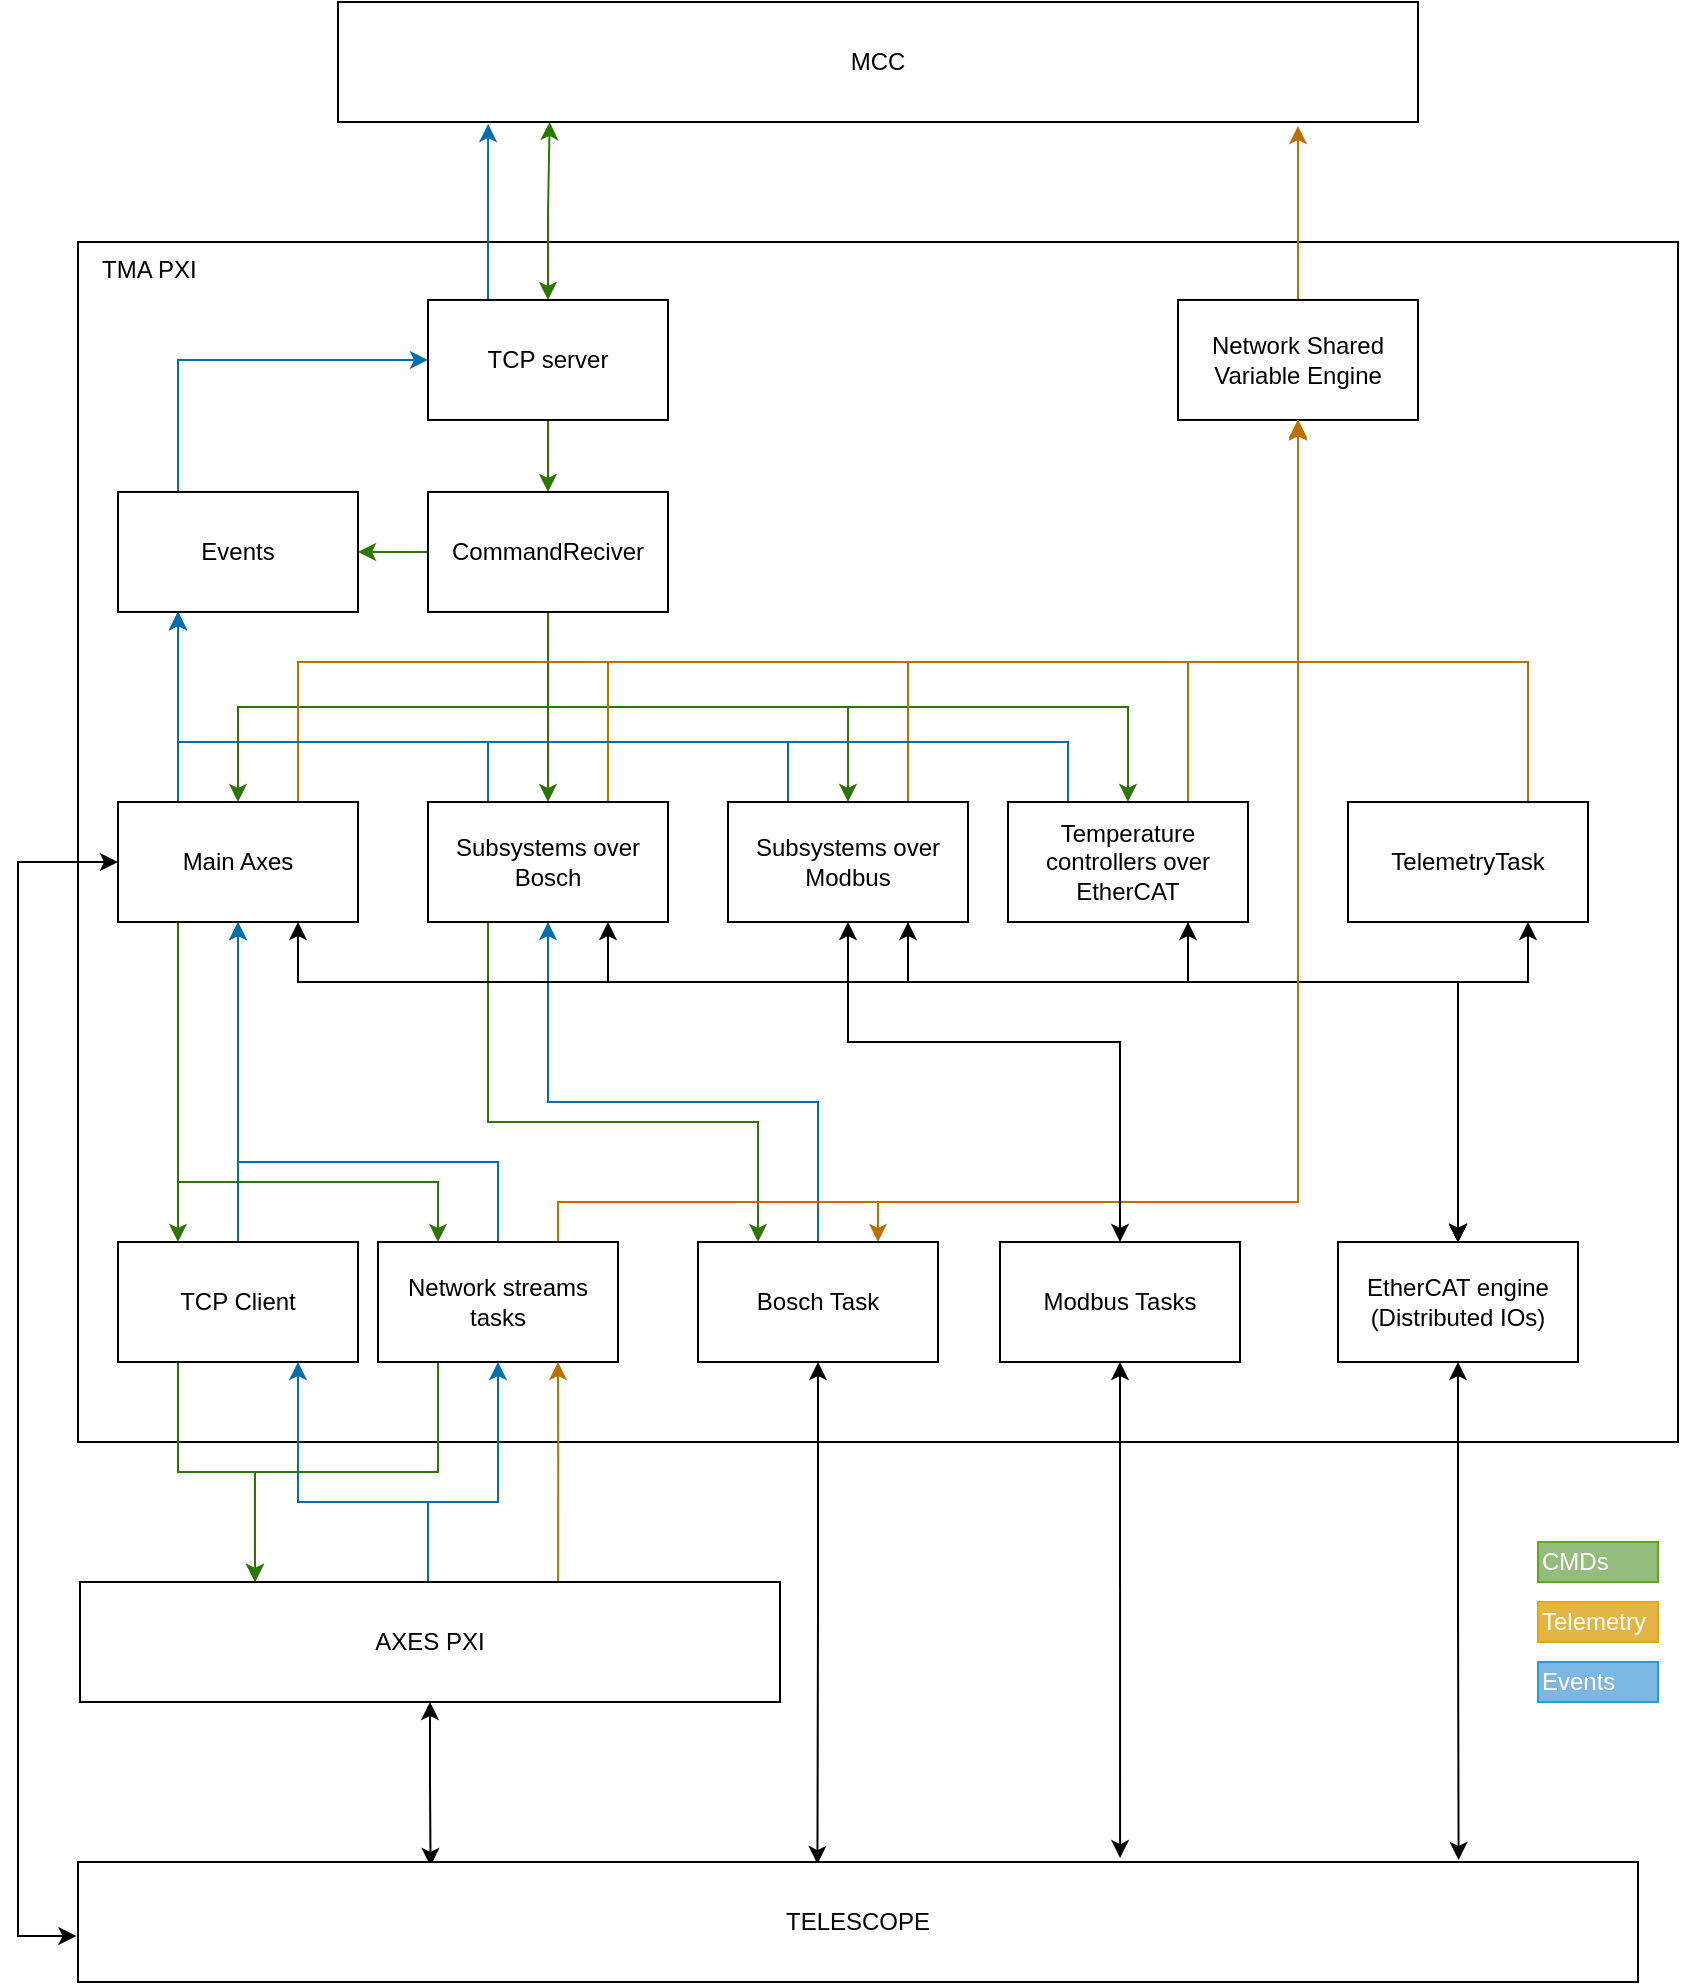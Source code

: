 <mxfile version="14.1.8" type="device"><diagram id="cfXxJwJyiJcRXmtnhTAx" name="TMAPXI"><mxGraphModel dx="2249" dy="1991" grid="1" gridSize="10" guides="1" tooltips="1" connect="1" arrows="1" fold="1" page="1" pageScale="1" pageWidth="827" pageHeight="1169" math="0" shadow="0"><root><mxCell id="0"/><mxCell id="1" parent="0"/><mxCell id="w6MFnax3l0rzbqDg6S6w-17" value="&amp;nbsp; &amp;nbsp;TMA PXI" style="rounded=0;whiteSpace=wrap;html=1;align=left;verticalAlign=top;labelPosition=center;verticalLabelPosition=middle;" vertex="1" parent="1"><mxGeometry x="10" y="100" width="800" height="600" as="geometry"/></mxCell><mxCell id="w6MFnax3l0rzbqDg6S6w-11" value="" style="edgeStyle=orthogonalEdgeStyle;rounded=0;orthogonalLoop=1;jettySize=auto;html=1;fillColor=#60a917;strokeColor=#2D7600;" edge="1" parent="1" source="w6MFnax3l0rzbqDg6S6w-1" target="w6MFnax3l0rzbqDg6S6w-2"><mxGeometry relative="1" as="geometry"/></mxCell><mxCell id="w6MFnax3l0rzbqDg6S6w-90" style="edgeStyle=orthogonalEdgeStyle;rounded=0;orthogonalLoop=1;jettySize=auto;html=1;exitX=0.5;exitY=0;exitDx=0;exitDy=0;entryX=0.196;entryY=1;entryDx=0;entryDy=0;entryPerimeter=0;startArrow=classic;startFill=1;endArrow=classic;endFill=1;fillColor=#60a917;strokeColor=#2D7600;" edge="1" parent="1" source="w6MFnax3l0rzbqDg6S6w-1" target="w6MFnax3l0rzbqDg6S6w-13"><mxGeometry relative="1" as="geometry"/></mxCell><mxCell id="w6MFnax3l0rzbqDg6S6w-91" style="edgeStyle=orthogonalEdgeStyle;rounded=0;orthogonalLoop=1;jettySize=auto;html=1;exitX=0.25;exitY=0;exitDx=0;exitDy=0;entryX=0.139;entryY=1.017;entryDx=0;entryDy=0;entryPerimeter=0;startArrow=none;startFill=0;endArrow=classic;endFill=1;fillColor=#1ba1e2;strokeColor=#006EAF;" edge="1" parent="1" source="w6MFnax3l0rzbqDg6S6w-1" target="w6MFnax3l0rzbqDg6S6w-13"><mxGeometry relative="1" as="geometry"/></mxCell><mxCell id="w6MFnax3l0rzbqDg6S6w-1" value="TCP server" style="rounded=0;whiteSpace=wrap;html=1;" vertex="1" parent="1"><mxGeometry x="185" y="128.98" width="120" height="60" as="geometry"/></mxCell><mxCell id="w6MFnax3l0rzbqDg6S6w-83" style="edgeStyle=orthogonalEdgeStyle;rounded=0;orthogonalLoop=1;jettySize=auto;html=1;exitX=0.5;exitY=1;exitDx=0;exitDy=0;startArrow=none;startFill=0;endArrow=classic;endFill=1;fillColor=#60a917;strokeColor=#2D7600;" edge="1" parent="1" source="w6MFnax3l0rzbqDg6S6w-2" target="w6MFnax3l0rzbqDg6S6w-3"><mxGeometry relative="1" as="geometry"/></mxCell><mxCell id="w6MFnax3l0rzbqDg6S6w-84" style="edgeStyle=orthogonalEdgeStyle;rounded=0;orthogonalLoop=1;jettySize=auto;html=1;exitX=0.5;exitY=1;exitDx=0;exitDy=0;startArrow=none;startFill=0;endArrow=classic;endFill=1;fillColor=#60a917;strokeColor=#2D7600;" edge="1" parent="1" source="w6MFnax3l0rzbqDg6S6w-2" target="w6MFnax3l0rzbqDg6S6w-4"><mxGeometry relative="1" as="geometry"/></mxCell><mxCell id="w6MFnax3l0rzbqDg6S6w-85" style="edgeStyle=orthogonalEdgeStyle;rounded=0;orthogonalLoop=1;jettySize=auto;html=1;exitX=0.5;exitY=1;exitDx=0;exitDy=0;entryX=0.5;entryY=0;entryDx=0;entryDy=0;startArrow=none;startFill=0;endArrow=classic;endFill=1;fillColor=#60a917;strokeColor=#2D7600;" edge="1" parent="1" source="w6MFnax3l0rzbqDg6S6w-2" target="w6MFnax3l0rzbqDg6S6w-9"><mxGeometry relative="1" as="geometry"/></mxCell><mxCell id="w6MFnax3l0rzbqDg6S6w-86" style="edgeStyle=orthogonalEdgeStyle;rounded=0;orthogonalLoop=1;jettySize=auto;html=1;exitX=0.5;exitY=1;exitDx=0;exitDy=0;entryX=0.5;entryY=0;entryDx=0;entryDy=0;startArrow=none;startFill=0;endArrow=classic;endFill=1;fillColor=#60a917;strokeColor=#2D7600;" edge="1" parent="1" source="w6MFnax3l0rzbqDg6S6w-2" target="w6MFnax3l0rzbqDg6S6w-56"><mxGeometry relative="1" as="geometry"/></mxCell><mxCell id="w6MFnax3l0rzbqDg6S6w-101" style="edgeStyle=orthogonalEdgeStyle;rounded=0;orthogonalLoop=1;jettySize=auto;html=1;exitX=0;exitY=0.5;exitDx=0;exitDy=0;entryX=1;entryY=0.5;entryDx=0;entryDy=0;startArrow=none;startFill=0;endArrow=classic;endFill=1;fillColor=#60a917;strokeColor=#2D7600;" edge="1" parent="1" source="w6MFnax3l0rzbqDg6S6w-2" target="w6MFnax3l0rzbqDg6S6w-99"><mxGeometry relative="1" as="geometry"/></mxCell><mxCell id="w6MFnax3l0rzbqDg6S6w-2" value="CommandReciver" style="rounded=0;whiteSpace=wrap;html=1;" vertex="1" parent="1"><mxGeometry x="185" y="224.98" width="120" height="60" as="geometry"/></mxCell><mxCell id="w6MFnax3l0rzbqDg6S6w-34" style="edgeStyle=orthogonalEdgeStyle;rounded=0;orthogonalLoop=1;jettySize=auto;html=1;exitX=0.25;exitY=0;exitDx=0;exitDy=0;entryX=0.25;entryY=1;entryDx=0;entryDy=0;fillColor=#1ba1e2;strokeColor=#006EAF;" edge="1" parent="1" source="w6MFnax3l0rzbqDg6S6w-3" target="w6MFnax3l0rzbqDg6S6w-99"><mxGeometry relative="1" as="geometry"/></mxCell><mxCell id="w6MFnax3l0rzbqDg6S6w-58" style="edgeStyle=orthogonalEdgeStyle;rounded=0;orthogonalLoop=1;jettySize=auto;html=1;exitX=0.25;exitY=1;exitDx=0;exitDy=0;entryX=0.25;entryY=0;entryDx=0;entryDy=0;startArrow=none;startFill=0;endArrow=classic;endFill=1;fillColor=#60a917;strokeColor=#2D7600;" edge="1" parent="1" source="w6MFnax3l0rzbqDg6S6w-3" target="w6MFnax3l0rzbqDg6S6w-16"><mxGeometry relative="1" as="geometry"/></mxCell><mxCell id="w6MFnax3l0rzbqDg6S6w-59" style="edgeStyle=orthogonalEdgeStyle;rounded=0;orthogonalLoop=1;jettySize=auto;html=1;exitX=0;exitY=0.5;exitDx=0;exitDy=0;entryX=-0.001;entryY=0.617;entryDx=0;entryDy=0;entryPerimeter=0;startArrow=classic;startFill=1;endArrow=classic;endFill=1;" edge="1" parent="1" source="w6MFnax3l0rzbqDg6S6w-3" target="w6MFnax3l0rzbqDg6S6w-19"><mxGeometry relative="1" as="geometry"><Array as="points"><mxPoint x="-20" y="410"/><mxPoint x="-20" y="947"/></Array></mxGeometry></mxCell><mxCell id="w6MFnax3l0rzbqDg6S6w-66" style="edgeStyle=orthogonalEdgeStyle;rounded=0;orthogonalLoop=1;jettySize=auto;html=1;exitX=0.25;exitY=1;exitDx=0;exitDy=0;entryX=0.25;entryY=0;entryDx=0;entryDy=0;startArrow=none;startFill=0;endArrow=classic;endFill=1;fillColor=#60a917;strokeColor=#2D7600;" edge="1" parent="1" source="w6MFnax3l0rzbqDg6S6w-3" target="w6MFnax3l0rzbqDg6S6w-15"><mxGeometry relative="1" as="geometry"><Array as="points"><mxPoint x="60" y="570"/><mxPoint x="190" y="570"/></Array></mxGeometry></mxCell><mxCell id="w6MFnax3l0rzbqDg6S6w-92" style="edgeStyle=orthogonalEdgeStyle;rounded=0;orthogonalLoop=1;jettySize=auto;html=1;exitX=0.75;exitY=0;exitDx=0;exitDy=0;entryX=0.5;entryY=1;entryDx=0;entryDy=0;startArrow=none;startFill=0;endArrow=classic;endFill=1;fillColor=#f0a30a;strokeColor=#BD7000;" edge="1" parent="1" source="w6MFnax3l0rzbqDg6S6w-3" target="w6MFnax3l0rzbqDg6S6w-5"><mxGeometry relative="1" as="geometry"><Array as="points"><mxPoint x="120" y="310"/><mxPoint x="620" y="310"/></Array></mxGeometry></mxCell><mxCell id="w6MFnax3l0rzbqDg6S6w-3" value="Main Axes" style="rounded=0;whiteSpace=wrap;html=1;" vertex="1" parent="1"><mxGeometry x="30" y="380" width="120" height="60" as="geometry"/></mxCell><mxCell id="w6MFnax3l0rzbqDg6S6w-69" style="edgeStyle=orthogonalEdgeStyle;rounded=0;orthogonalLoop=1;jettySize=auto;html=1;exitX=0.25;exitY=1;exitDx=0;exitDy=0;entryX=0.25;entryY=0;entryDx=0;entryDy=0;startArrow=none;startFill=0;endArrow=classic;endFill=1;fillColor=#60a917;strokeColor=#2D7600;" edge="1" parent="1" source="w6MFnax3l0rzbqDg6S6w-4" target="w6MFnax3l0rzbqDg6S6w-8"><mxGeometry relative="1" as="geometry"><Array as="points"><mxPoint x="215" y="540"/><mxPoint x="350" y="540"/></Array></mxGeometry></mxCell><mxCell id="w6MFnax3l0rzbqDg6S6w-70" style="edgeStyle=orthogonalEdgeStyle;rounded=0;orthogonalLoop=1;jettySize=auto;html=1;exitX=0.5;exitY=1;exitDx=0;exitDy=0;startArrow=classic;startFill=1;endArrow=none;endFill=0;fillColor=#1ba1e2;strokeColor=#006EAF;" edge="1" parent="1" source="w6MFnax3l0rzbqDg6S6w-4" target="w6MFnax3l0rzbqDg6S6w-8"><mxGeometry relative="1" as="geometry"><Array as="points"><mxPoint x="245" y="530"/><mxPoint x="380" y="530"/></Array></mxGeometry></mxCell><mxCell id="w6MFnax3l0rzbqDg6S6w-87" style="edgeStyle=orthogonalEdgeStyle;rounded=0;orthogonalLoop=1;jettySize=auto;html=1;exitX=0.25;exitY=0;exitDx=0;exitDy=0;entryX=0.25;entryY=1;entryDx=0;entryDy=0;startArrow=none;startFill=0;endArrow=classic;endFill=1;fillColor=#1ba1e2;strokeColor=#006EAF;" edge="1" parent="1" source="w6MFnax3l0rzbqDg6S6w-4" target="w6MFnax3l0rzbqDg6S6w-99"><mxGeometry relative="1" as="geometry"><Array as="points"><mxPoint x="215" y="350"/><mxPoint x="60" y="350"/></Array></mxGeometry></mxCell><mxCell id="w6MFnax3l0rzbqDg6S6w-93" style="edgeStyle=orthogonalEdgeStyle;rounded=0;orthogonalLoop=1;jettySize=auto;html=1;exitX=0.75;exitY=0;exitDx=0;exitDy=0;startArrow=none;startFill=0;endArrow=classic;endFill=1;fillColor=#f0a30a;strokeColor=#BD7000;" edge="1" parent="1" source="w6MFnax3l0rzbqDg6S6w-4"><mxGeometry relative="1" as="geometry"><mxPoint x="620" y="190" as="targetPoint"/><Array as="points"><mxPoint x="275" y="310"/><mxPoint x="620" y="310"/></Array></mxGeometry></mxCell><mxCell id="w6MFnax3l0rzbqDg6S6w-4" value="Subsystems over Bosch" style="rounded=0;whiteSpace=wrap;html=1;" vertex="1" parent="1"><mxGeometry x="185" y="380" width="120" height="60" as="geometry"/></mxCell><mxCell id="w6MFnax3l0rzbqDg6S6w-54" style="edgeStyle=orthogonalEdgeStyle;rounded=0;orthogonalLoop=1;jettySize=auto;html=1;exitX=0.5;exitY=0;exitDx=0;exitDy=0;startArrow=none;startFill=0;fillColor=#f0a30a;strokeColor=#BD7000;" edge="1" parent="1" source="w6MFnax3l0rzbqDg6S6w-5"><mxGeometry relative="1" as="geometry"><mxPoint x="620" y="42" as="targetPoint"/></mxGeometry></mxCell><mxCell id="w6MFnax3l0rzbqDg6S6w-5" value="Network Shared Variable Engine" style="rounded=0;whiteSpace=wrap;html=1;" vertex="1" parent="1"><mxGeometry x="560" y="128.98" width="120" height="60" as="geometry"/></mxCell><mxCell id="w6MFnax3l0rzbqDg6S6w-28" style="edgeStyle=orthogonalEdgeStyle;rounded=0;orthogonalLoop=1;jettySize=auto;html=1;exitX=0.5;exitY=1;exitDx=0;exitDy=0;entryX=0.885;entryY=-0.017;entryDx=0;entryDy=0;entryPerimeter=0;startArrow=classic;startFill=1;" edge="1" parent="1" source="w6MFnax3l0rzbqDg6S6w-7" target="w6MFnax3l0rzbqDg6S6w-19"><mxGeometry relative="1" as="geometry"/></mxCell><mxCell id="w6MFnax3l0rzbqDg6S6w-61" style="edgeStyle=orthogonalEdgeStyle;rounded=0;orthogonalLoop=1;jettySize=auto;html=1;exitX=0.5;exitY=0;exitDx=0;exitDy=0;entryX=0.75;entryY=1;entryDx=0;entryDy=0;startArrow=classic;startFill=1;endArrow=classic;endFill=1;" edge="1" parent="1" source="w6MFnax3l0rzbqDg6S6w-7" target="w6MFnax3l0rzbqDg6S6w-12"><mxGeometry relative="1" as="geometry"><Array as="points"><mxPoint x="700" y="470"/><mxPoint x="735" y="470"/></Array></mxGeometry></mxCell><mxCell id="w6MFnax3l0rzbqDg6S6w-62" style="edgeStyle=orthogonalEdgeStyle;rounded=0;orthogonalLoop=1;jettySize=auto;html=1;exitX=0.5;exitY=0;exitDx=0;exitDy=0;entryX=0.75;entryY=1;entryDx=0;entryDy=0;startArrow=classic;startFill=1;endArrow=classic;endFill=1;" edge="1" parent="1" source="w6MFnax3l0rzbqDg6S6w-7" target="w6MFnax3l0rzbqDg6S6w-56"><mxGeometry relative="1" as="geometry"><Array as="points"><mxPoint x="700" y="470"/><mxPoint x="565" y="470"/></Array></mxGeometry></mxCell><mxCell id="w6MFnax3l0rzbqDg6S6w-63" style="edgeStyle=orthogonalEdgeStyle;rounded=0;orthogonalLoop=1;jettySize=auto;html=1;exitX=0.5;exitY=0;exitDx=0;exitDy=0;entryX=0.75;entryY=1;entryDx=0;entryDy=0;startArrow=classic;startFill=1;endArrow=classic;endFill=1;" edge="1" parent="1" source="w6MFnax3l0rzbqDg6S6w-7" target="w6MFnax3l0rzbqDg6S6w-4"><mxGeometry relative="1" as="geometry"><Array as="points"><mxPoint x="700" y="470"/><mxPoint x="275" y="470"/></Array></mxGeometry></mxCell><mxCell id="w6MFnax3l0rzbqDg6S6w-64" style="edgeStyle=orthogonalEdgeStyle;rounded=0;orthogonalLoop=1;jettySize=auto;html=1;exitX=0.5;exitY=0;exitDx=0;exitDy=0;entryX=0.75;entryY=1;entryDx=0;entryDy=0;startArrow=classic;startFill=1;endArrow=classic;endFill=1;" edge="1" parent="1" source="w6MFnax3l0rzbqDg6S6w-7" target="w6MFnax3l0rzbqDg6S6w-3"><mxGeometry relative="1" as="geometry"><Array as="points"><mxPoint x="700" y="470"/><mxPoint x="120" y="470"/></Array></mxGeometry></mxCell><mxCell id="w6MFnax3l0rzbqDg6S6w-65" style="edgeStyle=orthogonalEdgeStyle;rounded=0;orthogonalLoop=1;jettySize=auto;html=1;exitX=0.5;exitY=0;exitDx=0;exitDy=0;entryX=0.75;entryY=1;entryDx=0;entryDy=0;startArrow=classic;startFill=1;endArrow=classic;endFill=1;" edge="1" parent="1" source="w6MFnax3l0rzbqDg6S6w-7" target="w6MFnax3l0rzbqDg6S6w-9"><mxGeometry relative="1" as="geometry"><Array as="points"><mxPoint x="700" y="470"/><mxPoint x="425" y="470"/></Array></mxGeometry></mxCell><mxCell id="w6MFnax3l0rzbqDg6S6w-7" value="EtherCAT engine&lt;br&gt;(Distributed IOs)" style="rounded=0;whiteSpace=wrap;html=1;" vertex="1" parent="1"><mxGeometry x="640" y="600" width="120" height="60" as="geometry"/></mxCell><mxCell id="w6MFnax3l0rzbqDg6S6w-27" style="edgeStyle=orthogonalEdgeStyle;rounded=0;orthogonalLoop=1;jettySize=auto;html=1;exitX=0.5;exitY=1;exitDx=0;exitDy=0;entryX=0.474;entryY=0.017;entryDx=0;entryDy=0;entryPerimeter=0;startArrow=classic;startFill=1;" edge="1" parent="1" source="w6MFnax3l0rzbqDg6S6w-8" target="w6MFnax3l0rzbqDg6S6w-19"><mxGeometry relative="1" as="geometry"/></mxCell><mxCell id="w6MFnax3l0rzbqDg6S6w-75" style="edgeStyle=orthogonalEdgeStyle;rounded=0;orthogonalLoop=1;jettySize=auto;html=1;exitX=0.75;exitY=0;exitDx=0;exitDy=0;entryX=0.5;entryY=1;entryDx=0;entryDy=0;startArrow=classic;startFill=1;endArrow=none;endFill=0;fillColor=#f0a30a;strokeColor=#BD7000;" edge="1" parent="1" source="w6MFnax3l0rzbqDg6S6w-8" target="w6MFnax3l0rzbqDg6S6w-5"><mxGeometry relative="1" as="geometry"><Array as="points"><mxPoint x="410" y="580"/><mxPoint x="620" y="580"/></Array></mxGeometry></mxCell><mxCell id="w6MFnax3l0rzbqDg6S6w-8" value="Bosch Task" style="rounded=0;whiteSpace=wrap;html=1;" vertex="1" parent="1"><mxGeometry x="320" y="600" width="120" height="60" as="geometry"/></mxCell><mxCell id="w6MFnax3l0rzbqDg6S6w-88" style="edgeStyle=orthogonalEdgeStyle;rounded=0;orthogonalLoop=1;jettySize=auto;html=1;exitX=0.25;exitY=0;exitDx=0;exitDy=0;startArrow=none;startFill=0;endArrow=classic;endFill=1;entryX=0.25;entryY=1;entryDx=0;entryDy=0;fillColor=#1ba1e2;strokeColor=#006EAF;" edge="1" parent="1" source="w6MFnax3l0rzbqDg6S6w-9" target="w6MFnax3l0rzbqDg6S6w-99"><mxGeometry relative="1" as="geometry"><mxPoint x="180" y="160" as="targetPoint"/><Array as="points"><mxPoint x="365" y="350"/><mxPoint x="60" y="350"/></Array></mxGeometry></mxCell><mxCell id="w6MFnax3l0rzbqDg6S6w-94" style="edgeStyle=orthogonalEdgeStyle;rounded=0;orthogonalLoop=1;jettySize=auto;html=1;exitX=0.75;exitY=0;exitDx=0;exitDy=0;startArrow=none;startFill=0;endArrow=classic;endFill=1;fillColor=#f0a30a;strokeColor=#BD7000;" edge="1" parent="1" source="w6MFnax3l0rzbqDg6S6w-9"><mxGeometry relative="1" as="geometry"><mxPoint x="620" y="190" as="targetPoint"/><Array as="points"><mxPoint x="425" y="310"/><mxPoint x="620" y="310"/></Array></mxGeometry></mxCell><mxCell id="w6MFnax3l0rzbqDg6S6w-9" value="Subsystems over Modbus" style="rounded=0;whiteSpace=wrap;html=1;" vertex="1" parent="1"><mxGeometry x="335" y="380" width="120" height="60" as="geometry"/></mxCell><mxCell id="w6MFnax3l0rzbqDg6S6w-40" style="edgeStyle=orthogonalEdgeStyle;rounded=0;orthogonalLoop=1;jettySize=auto;html=1;exitX=0.75;exitY=0;exitDx=0;exitDy=0;entryX=0.5;entryY=1;entryDx=0;entryDy=0;fillColor=#f0a30a;strokeColor=#BD7000;" edge="1" parent="1" source="w6MFnax3l0rzbqDg6S6w-12" target="w6MFnax3l0rzbqDg6S6w-5"><mxGeometry relative="1" as="geometry"><Array as="points"><mxPoint x="735" y="310"/><mxPoint x="620" y="310"/></Array></mxGeometry></mxCell><mxCell id="w6MFnax3l0rzbqDg6S6w-12" value="TelemetryTask" style="rounded=0;whiteSpace=wrap;html=1;" vertex="1" parent="1"><mxGeometry x="645" y="380" width="120" height="60" as="geometry"/></mxCell><mxCell id="w6MFnax3l0rzbqDg6S6w-13" value="MCC" style="rounded=0;whiteSpace=wrap;html=1;" vertex="1" parent="1"><mxGeometry x="140" y="-20" width="540" height="60" as="geometry"/></mxCell><mxCell id="w6MFnax3l0rzbqDg6S6w-22" style="edgeStyle=orthogonalEdgeStyle;rounded=0;orthogonalLoop=1;jettySize=auto;html=1;exitX=0.25;exitY=1;exitDx=0;exitDy=0;fillColor=#60a917;strokeColor=#2D7600;entryX=0.25;entryY=0;entryDx=0;entryDy=0;" edge="1" parent="1" source="w6MFnax3l0rzbqDg6S6w-15" target="w6MFnax3l0rzbqDg6S6w-18"><mxGeometry relative="1" as="geometry"/></mxCell><mxCell id="w6MFnax3l0rzbqDg6S6w-29" style="edgeStyle=orthogonalEdgeStyle;rounded=0;orthogonalLoop=1;jettySize=auto;html=1;exitX=0.75;exitY=0;exitDx=0;exitDy=0;entryX=0.5;entryY=1;entryDx=0;entryDy=0;fillColor=#f0a30a;strokeColor=#BD7000;" edge="1" parent="1" source="w6MFnax3l0rzbqDg6S6w-15" target="w6MFnax3l0rzbqDg6S6w-5"><mxGeometry relative="1" as="geometry"><mxPoint x="430" y="720" as="targetPoint"/><Array as="points"><mxPoint x="250" y="580"/><mxPoint x="620" y="580"/></Array></mxGeometry></mxCell><mxCell id="w6MFnax3l0rzbqDg6S6w-68" style="edgeStyle=orthogonalEdgeStyle;rounded=0;orthogonalLoop=1;jettySize=auto;html=1;exitX=0.5;exitY=0;exitDx=0;exitDy=0;startArrow=none;startFill=0;endArrow=classic;endFill=1;fillColor=#1ba1e2;strokeColor=#006EAF;" edge="1" parent="1" source="w6MFnax3l0rzbqDg6S6w-15"><mxGeometry relative="1" as="geometry"><mxPoint x="90" y="440" as="targetPoint"/><Array as="points"><mxPoint x="220" y="560"/><mxPoint x="90" y="560"/></Array></mxGeometry></mxCell><mxCell id="w6MFnax3l0rzbqDg6S6w-15" value="Network streams tasks" style="rounded=0;whiteSpace=wrap;html=1;" vertex="1" parent="1"><mxGeometry x="160" y="600" width="120" height="60" as="geometry"/></mxCell><mxCell id="w6MFnax3l0rzbqDg6S6w-20" style="edgeStyle=orthogonalEdgeStyle;rounded=0;orthogonalLoop=1;jettySize=auto;html=1;exitX=0.25;exitY=1;exitDx=0;exitDy=0;entryX=0.25;entryY=0;entryDx=0;entryDy=0;fillColor=#60a917;strokeColor=#2D7600;" edge="1" parent="1" source="w6MFnax3l0rzbqDg6S6w-16" target="w6MFnax3l0rzbqDg6S6w-18"><mxGeometry relative="1" as="geometry"><mxPoint x="100" y="750" as="targetPoint"/></mxGeometry></mxCell><mxCell id="w6MFnax3l0rzbqDg6S6w-67" style="edgeStyle=orthogonalEdgeStyle;rounded=0;orthogonalLoop=1;jettySize=auto;html=1;exitX=0.5;exitY=0;exitDx=0;exitDy=0;entryX=0.5;entryY=1;entryDx=0;entryDy=0;startArrow=none;startFill=0;endArrow=classic;endFill=1;fillColor=#1ba1e2;strokeColor=#006EAF;" edge="1" parent="1" source="w6MFnax3l0rzbqDg6S6w-16" target="w6MFnax3l0rzbqDg6S6w-3"><mxGeometry relative="1" as="geometry"/></mxCell><mxCell id="w6MFnax3l0rzbqDg6S6w-16" value="TCP Client" style="rounded=0;whiteSpace=wrap;html=1;" vertex="1" parent="1"><mxGeometry x="30" y="600" width="120" height="60" as="geometry"/></mxCell><mxCell id="w6MFnax3l0rzbqDg6S6w-23" style="edgeStyle=orthogonalEdgeStyle;rounded=0;orthogonalLoop=1;jettySize=auto;html=1;exitX=0.5;exitY=0;exitDx=0;exitDy=0;entryX=0.75;entryY=1;entryDx=0;entryDy=0;fillColor=#1ba1e2;strokeColor=#006EAF;" edge="1" parent="1" source="w6MFnax3l0rzbqDg6S6w-18" target="w6MFnax3l0rzbqDg6S6w-16"><mxGeometry relative="1" as="geometry"><Array as="points"><mxPoint x="185" y="730"/><mxPoint x="120" y="730"/></Array></mxGeometry></mxCell><mxCell id="w6MFnax3l0rzbqDg6S6w-24" style="edgeStyle=orthogonalEdgeStyle;rounded=0;orthogonalLoop=1;jettySize=auto;html=1;exitX=0.5;exitY=0;exitDx=0;exitDy=0;fillColor=#1ba1e2;strokeColor=#006EAF;" edge="1" parent="1" source="w6MFnax3l0rzbqDg6S6w-18" target="w6MFnax3l0rzbqDg6S6w-15"><mxGeometry relative="1" as="geometry"><Array as="points"><mxPoint x="185" y="730"/><mxPoint x="220" y="730"/></Array></mxGeometry></mxCell><mxCell id="w6MFnax3l0rzbqDg6S6w-25" style="edgeStyle=orthogonalEdgeStyle;rounded=0;orthogonalLoop=1;jettySize=auto;html=1;exitX=0.683;exitY=0.017;exitDx=0;exitDy=0;entryX=0.75;entryY=1;entryDx=0;entryDy=0;fillColor=#f0a30a;strokeColor=#BD7000;exitPerimeter=0;" edge="1" parent="1" source="w6MFnax3l0rzbqDg6S6w-18" target="w6MFnax3l0rzbqDg6S6w-15"><mxGeometry relative="1" as="geometry"/></mxCell><mxCell id="w6MFnax3l0rzbqDg6S6w-26" value="" style="edgeStyle=orthogonalEdgeStyle;rounded=0;orthogonalLoop=1;jettySize=auto;html=1;entryX=0.226;entryY=0.033;entryDx=0;entryDy=0;startArrow=classic;startFill=1;entryPerimeter=0;" edge="1" parent="1" source="w6MFnax3l0rzbqDg6S6w-18" target="w6MFnax3l0rzbqDg6S6w-19"><mxGeometry relative="1" as="geometry"/></mxCell><mxCell id="w6MFnax3l0rzbqDg6S6w-18" value="AXES PXI" style="rounded=0;whiteSpace=wrap;html=1;" vertex="1" parent="1"><mxGeometry x="11" y="770" width="350" height="60" as="geometry"/></mxCell><mxCell id="w6MFnax3l0rzbqDg6S6w-19" value="TELESCOPE" style="rounded=0;whiteSpace=wrap;html=1;" vertex="1" parent="1"><mxGeometry x="10" y="910" width="780" height="60" as="geometry"/></mxCell><mxCell id="w6MFnax3l0rzbqDg6S6w-57" style="edgeStyle=orthogonalEdgeStyle;rounded=0;orthogonalLoop=1;jettySize=auto;html=1;exitX=0.5;exitY=1;exitDx=0;exitDy=0;startArrow=classic;startFill=1;endArrow=classic;endFill=1;entryX=0.668;entryY=-0.033;entryDx=0;entryDy=0;entryPerimeter=0;" edge="1" parent="1" source="w6MFnax3l0rzbqDg6S6w-55" target="w6MFnax3l0rzbqDg6S6w-19"><mxGeometry relative="1" as="geometry"><mxPoint x="540" y="900" as="targetPoint"/></mxGeometry></mxCell><mxCell id="w6MFnax3l0rzbqDg6S6w-72" style="edgeStyle=orthogonalEdgeStyle;rounded=0;orthogonalLoop=1;jettySize=auto;html=1;exitX=0.5;exitY=0;exitDx=0;exitDy=0;startArrow=classic;startFill=1;endArrow=classic;endFill=1;" edge="1" parent="1" source="w6MFnax3l0rzbqDg6S6w-55" target="w6MFnax3l0rzbqDg6S6w-9"><mxGeometry relative="1" as="geometry"><Array as="points"><mxPoint x="531" y="500"/><mxPoint x="395" y="500"/></Array></mxGeometry></mxCell><mxCell id="w6MFnax3l0rzbqDg6S6w-55" value="Modbus Tasks" style="rounded=0;whiteSpace=wrap;html=1;" vertex="1" parent="1"><mxGeometry x="471" y="600" width="120" height="60" as="geometry"/></mxCell><mxCell id="w6MFnax3l0rzbqDg6S6w-89" style="edgeStyle=orthogonalEdgeStyle;rounded=0;orthogonalLoop=1;jettySize=auto;html=1;exitX=0.25;exitY=0;exitDx=0;exitDy=0;startArrow=none;startFill=0;endArrow=classic;endFill=1;fillColor=#1ba1e2;strokeColor=#006EAF;entryX=0.25;entryY=1;entryDx=0;entryDy=0;" edge="1" parent="1" source="w6MFnax3l0rzbqDg6S6w-56" target="w6MFnax3l0rzbqDg6S6w-99"><mxGeometry relative="1" as="geometry"><mxPoint x="60" y="290" as="targetPoint"/><Array as="points"><mxPoint x="505" y="350"/><mxPoint x="60" y="350"/></Array></mxGeometry></mxCell><mxCell id="w6MFnax3l0rzbqDg6S6w-95" style="edgeStyle=orthogonalEdgeStyle;rounded=0;orthogonalLoop=1;jettySize=auto;html=1;exitX=0.75;exitY=0;exitDx=0;exitDy=0;startArrow=none;startFill=0;endArrow=classic;endFill=1;fillColor=#f0a30a;strokeColor=#BD7000;" edge="1" parent="1" source="w6MFnax3l0rzbqDg6S6w-56"><mxGeometry relative="1" as="geometry"><mxPoint x="620" y="190" as="targetPoint"/><Array as="points"><mxPoint x="565" y="310"/><mxPoint x="620" y="310"/></Array></mxGeometry></mxCell><mxCell id="w6MFnax3l0rzbqDg6S6w-56" value="Temperature controllers over EtherCAT" style="rounded=0;whiteSpace=wrap;html=1;" vertex="1" parent="1"><mxGeometry x="475" y="380" width="120" height="60" as="geometry"/></mxCell><mxCell id="w6MFnax3l0rzbqDg6S6w-96" value="CMDs" style="rounded=0;whiteSpace=wrap;html=1;align=left;fontColor=#ffffff;gradientDirection=east;strokeColor=#60A917;fillColor=#94BD7D;" vertex="1" parent="1"><mxGeometry x="740" y="750" width="60" height="20" as="geometry"/></mxCell><mxCell id="w6MFnax3l0rzbqDg6S6w-97" value="Telemetry" style="rounded=0;whiteSpace=wrap;html=1;align=left;fontColor=#ffffff;gradientDirection=east;strokeColor=#F0A30A;fillColor=#E3B446;" vertex="1" parent="1"><mxGeometry x="740" y="780" width="60" height="20" as="geometry"/></mxCell><mxCell id="w6MFnax3l0rzbqDg6S6w-98" value="Events" style="rounded=0;whiteSpace=wrap;html=1;align=left;fontColor=#ffffff;gradientDirection=east;strokeColor=#1BA1E2;fillColor=#7CB6E2;" vertex="1" parent="1"><mxGeometry x="740" y="810" width="60" height="20" as="geometry"/></mxCell><mxCell id="w6MFnax3l0rzbqDg6S6w-100" style="edgeStyle=orthogonalEdgeStyle;rounded=0;orthogonalLoop=1;jettySize=auto;html=1;exitX=0.25;exitY=0;exitDx=0;exitDy=0;entryX=0;entryY=0.5;entryDx=0;entryDy=0;startArrow=none;startFill=0;endArrow=classic;endFill=1;fillColor=#1ba1e2;strokeColor=#006EAF;" edge="1" parent="1" source="w6MFnax3l0rzbqDg6S6w-99" target="w6MFnax3l0rzbqDg6S6w-1"><mxGeometry relative="1" as="geometry"/></mxCell><mxCell id="w6MFnax3l0rzbqDg6S6w-99" value="Events" style="rounded=0;whiteSpace=wrap;html=1;" vertex="1" parent="1"><mxGeometry x="30" y="224.98" width="120" height="60" as="geometry"/></mxCell></root></mxGraphModel></diagram></mxfile>